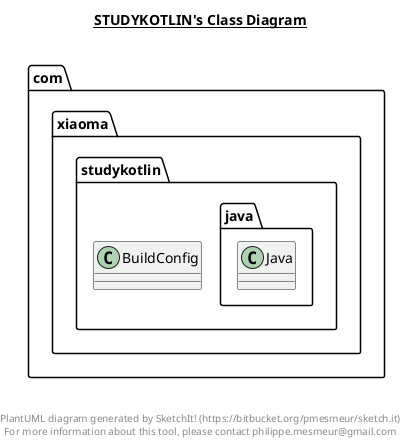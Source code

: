 @startuml

title __STUDYKOTLIN's Class Diagram__\n

  namespace com.xiaoma.studykotlin {
    class com.xiaoma.studykotlin.BuildConfig {
    }
  }
  

  namespace com.xiaoma.studykotlin {
    namespace java {
      class com.xiaoma.studykotlin.java.Java {
      }
    }
  }
  



right footer


PlantUML diagram generated by SketchIt! (https://bitbucket.org/pmesmeur/sketch.it)
For more information about this tool, please contact philippe.mesmeur@gmail.com
endfooter

@enduml
